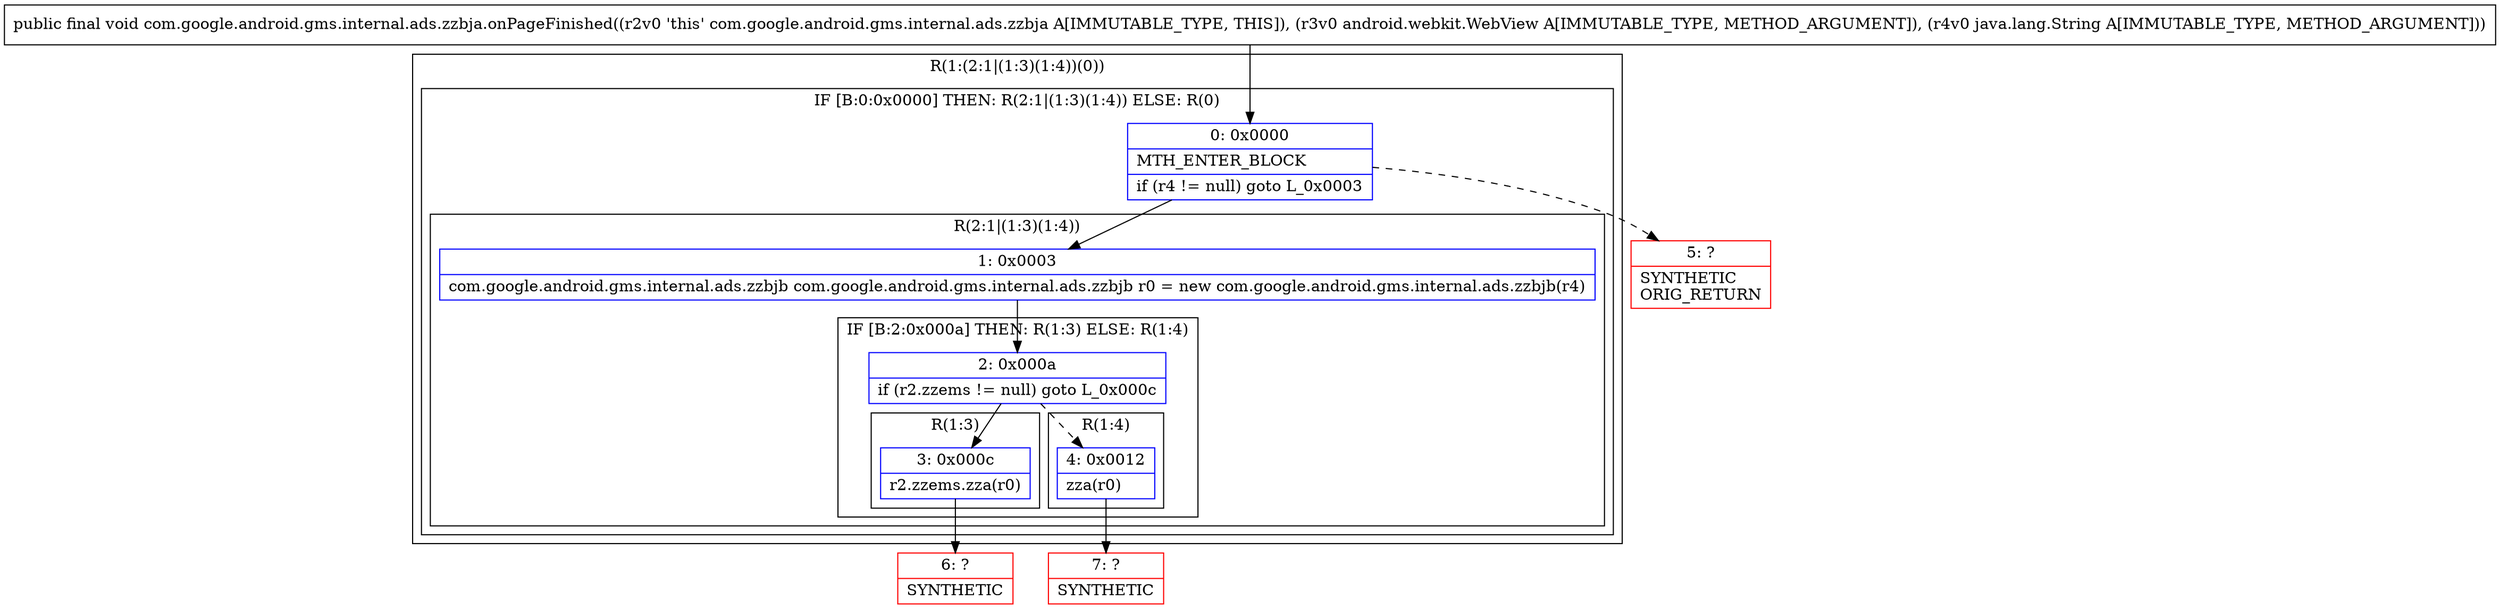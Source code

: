 digraph "CFG forcom.google.android.gms.internal.ads.zzbja.onPageFinished(Landroid\/webkit\/WebView;Ljava\/lang\/String;)V" {
subgraph cluster_Region_1798362960 {
label = "R(1:(2:1|(1:3)(1:4))(0))";
node [shape=record,color=blue];
subgraph cluster_IfRegion_660690349 {
label = "IF [B:0:0x0000] THEN: R(2:1|(1:3)(1:4)) ELSE: R(0)";
node [shape=record,color=blue];
Node_0 [shape=record,label="{0\:\ 0x0000|MTH_ENTER_BLOCK\l|if (r4 != null) goto L_0x0003\l}"];
subgraph cluster_Region_678574322 {
label = "R(2:1|(1:3)(1:4))";
node [shape=record,color=blue];
Node_1 [shape=record,label="{1\:\ 0x0003|com.google.android.gms.internal.ads.zzbjb com.google.android.gms.internal.ads.zzbjb r0 = new com.google.android.gms.internal.ads.zzbjb(r4)\l}"];
subgraph cluster_IfRegion_1542861513 {
label = "IF [B:2:0x000a] THEN: R(1:3) ELSE: R(1:4)";
node [shape=record,color=blue];
Node_2 [shape=record,label="{2\:\ 0x000a|if (r2.zzems != null) goto L_0x000c\l}"];
subgraph cluster_Region_251067746 {
label = "R(1:3)";
node [shape=record,color=blue];
Node_3 [shape=record,label="{3\:\ 0x000c|r2.zzems.zza(r0)\l}"];
}
subgraph cluster_Region_773890896 {
label = "R(1:4)";
node [shape=record,color=blue];
Node_4 [shape=record,label="{4\:\ 0x0012|zza(r0)\l}"];
}
}
}
subgraph cluster_Region_1807183459 {
label = "R(0)";
node [shape=record,color=blue];
}
}
}
Node_5 [shape=record,color=red,label="{5\:\ ?|SYNTHETIC\lORIG_RETURN\l}"];
Node_6 [shape=record,color=red,label="{6\:\ ?|SYNTHETIC\l}"];
Node_7 [shape=record,color=red,label="{7\:\ ?|SYNTHETIC\l}"];
MethodNode[shape=record,label="{public final void com.google.android.gms.internal.ads.zzbja.onPageFinished((r2v0 'this' com.google.android.gms.internal.ads.zzbja A[IMMUTABLE_TYPE, THIS]), (r3v0 android.webkit.WebView A[IMMUTABLE_TYPE, METHOD_ARGUMENT]), (r4v0 java.lang.String A[IMMUTABLE_TYPE, METHOD_ARGUMENT])) }"];
MethodNode -> Node_0;
Node_0 -> Node_1;
Node_0 -> Node_5[style=dashed];
Node_1 -> Node_2;
Node_2 -> Node_3;
Node_2 -> Node_4[style=dashed];
Node_3 -> Node_6;
Node_4 -> Node_7;
}

